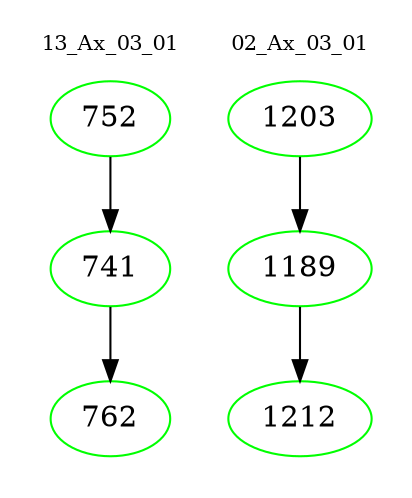digraph{
subgraph cluster_0 {
color = white
label = "13_Ax_03_01";
fontsize=10;
T0_752 [label="752", color="green"]
T0_752 -> T0_741 [color="black"]
T0_741 [label="741", color="green"]
T0_741 -> T0_762 [color="black"]
T0_762 [label="762", color="green"]
}
subgraph cluster_1 {
color = white
label = "02_Ax_03_01";
fontsize=10;
T1_1203 [label="1203", color="green"]
T1_1203 -> T1_1189 [color="black"]
T1_1189 [label="1189", color="green"]
T1_1189 -> T1_1212 [color="black"]
T1_1212 [label="1212", color="green"]
}
}
